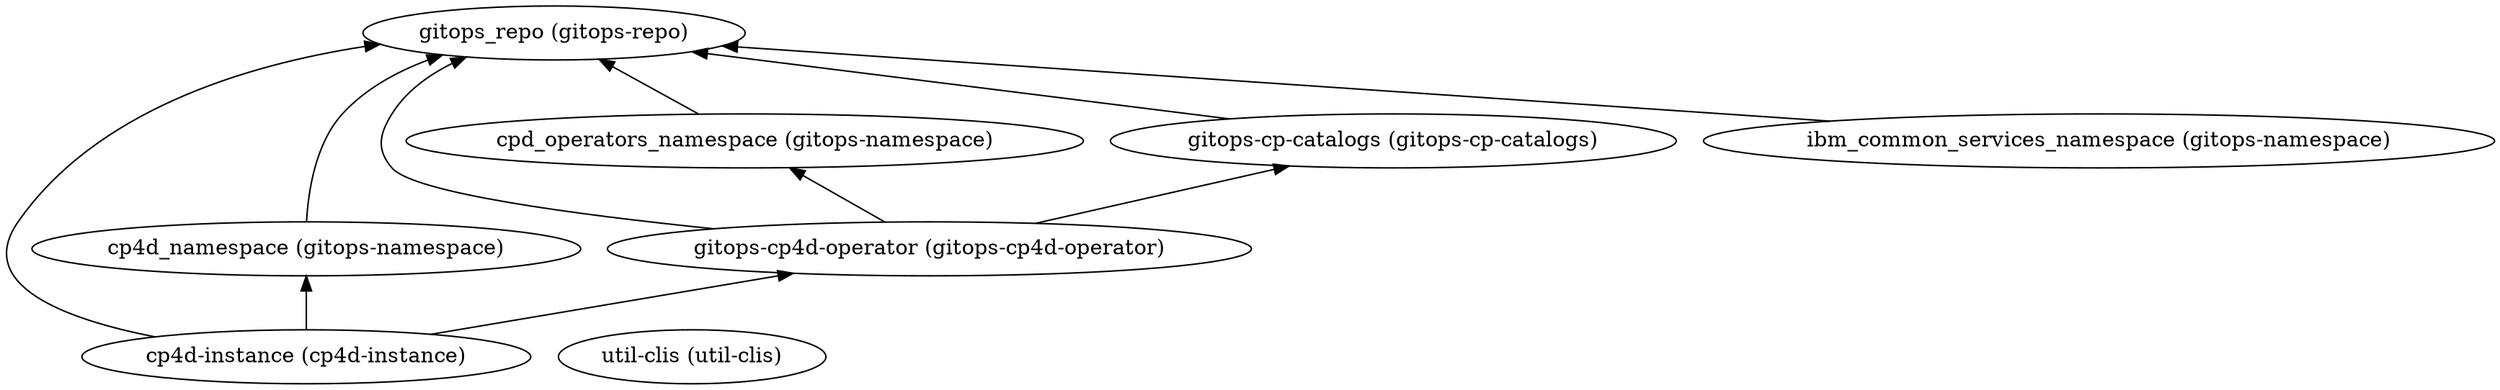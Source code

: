 digraph {
    rankdir="BT"
    "cp4d-instance (cp4d-instance)" -> "gitops_repo (gitops-repo)"
"cp4d-instance (cp4d-instance)" -> "cp4d_namespace (gitops-namespace)"
"cp4d-instance (cp4d-instance)" -> "gitops-cp4d-operator (gitops-cp4d-operator)"
"cp4d-instance (cp4d-instance)"
"gitops_repo (gitops-repo)"
"cp4d_namespace (gitops-namespace)" -> "gitops_repo (gitops-repo)"
"cp4d_namespace (gitops-namespace)"
"gitops-cp4d-operator (gitops-cp4d-operator)" -> "gitops_repo (gitops-repo)"
"gitops-cp4d-operator (gitops-cp4d-operator)" -> "cpd_operators_namespace (gitops-namespace)"
"gitops-cp4d-operator (gitops-cp4d-operator)" -> "gitops-cp-catalogs (gitops-cp-catalogs)"
"gitops-cp4d-operator (gitops-cp4d-operator)"
"cpd_operators_namespace (gitops-namespace)" -> "gitops_repo (gitops-repo)"
"cpd_operators_namespace (gitops-namespace)"
"gitops-cp-catalogs (gitops-cp-catalogs)" -> "gitops_repo (gitops-repo)"
"gitops-cp-catalogs (gitops-cp-catalogs)"
"ibm_common_services_namespace (gitops-namespace)" -> "gitops_repo (gitops-repo)"
"ibm_common_services_namespace (gitops-namespace)"
"util-clis (util-clis)"
  }